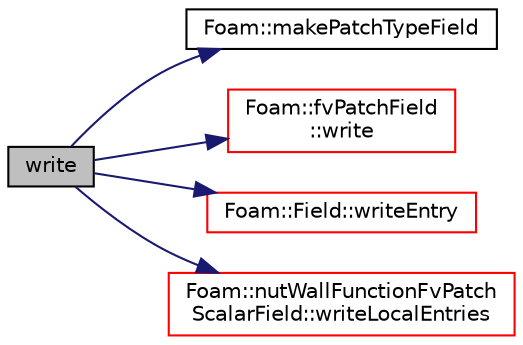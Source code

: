 digraph "write"
{
  bgcolor="transparent";
  edge [fontname="Helvetica",fontsize="10",labelfontname="Helvetica",labelfontsize="10"];
  node [fontname="Helvetica",fontsize="10",shape=record];
  rankdir="LR";
  Node1 [label="write",height=0.2,width=0.4,color="black", fillcolor="grey75", style="filled", fontcolor="black"];
  Node1 -> Node2 [color="midnightblue",fontsize="10",style="solid",fontname="Helvetica"];
  Node2 [label="Foam::makePatchTypeField",height=0.2,width=0.4,color="black",URL="$a10758.html#a44a8c9a8ab08f6bf1f84bf3dab3f82a2"];
  Node1 -> Node3 [color="midnightblue",fontsize="10",style="solid",fontname="Helvetica"];
  Node3 [label="Foam::fvPatchField\l::write",height=0.2,width=0.4,color="red",URL="$a00888.html#a0941061ad5a26be83b4107d05750ace6",tooltip="Write. "];
  Node1 -> Node4 [color="midnightblue",fontsize="10",style="solid",fontname="Helvetica"];
  Node4 [label="Foam::Field::writeEntry",height=0.2,width=0.4,color="red",URL="$a00756.html#a37ca48bb95f2d19dd4468d303314fe3c",tooltip="Write the field as a dictionary entry. "];
  Node1 -> Node5 [color="midnightblue",fontsize="10",style="solid",fontname="Helvetica"];
  Node5 [label="Foam::nutWallFunctionFvPatch\lScalarField::writeLocalEntries",height=0.2,width=0.4,color="red",URL="$a01690.html#a80ea4d185acff1512e1eabb1f75abdbc",tooltip="Write local wall function variables. "];
}
